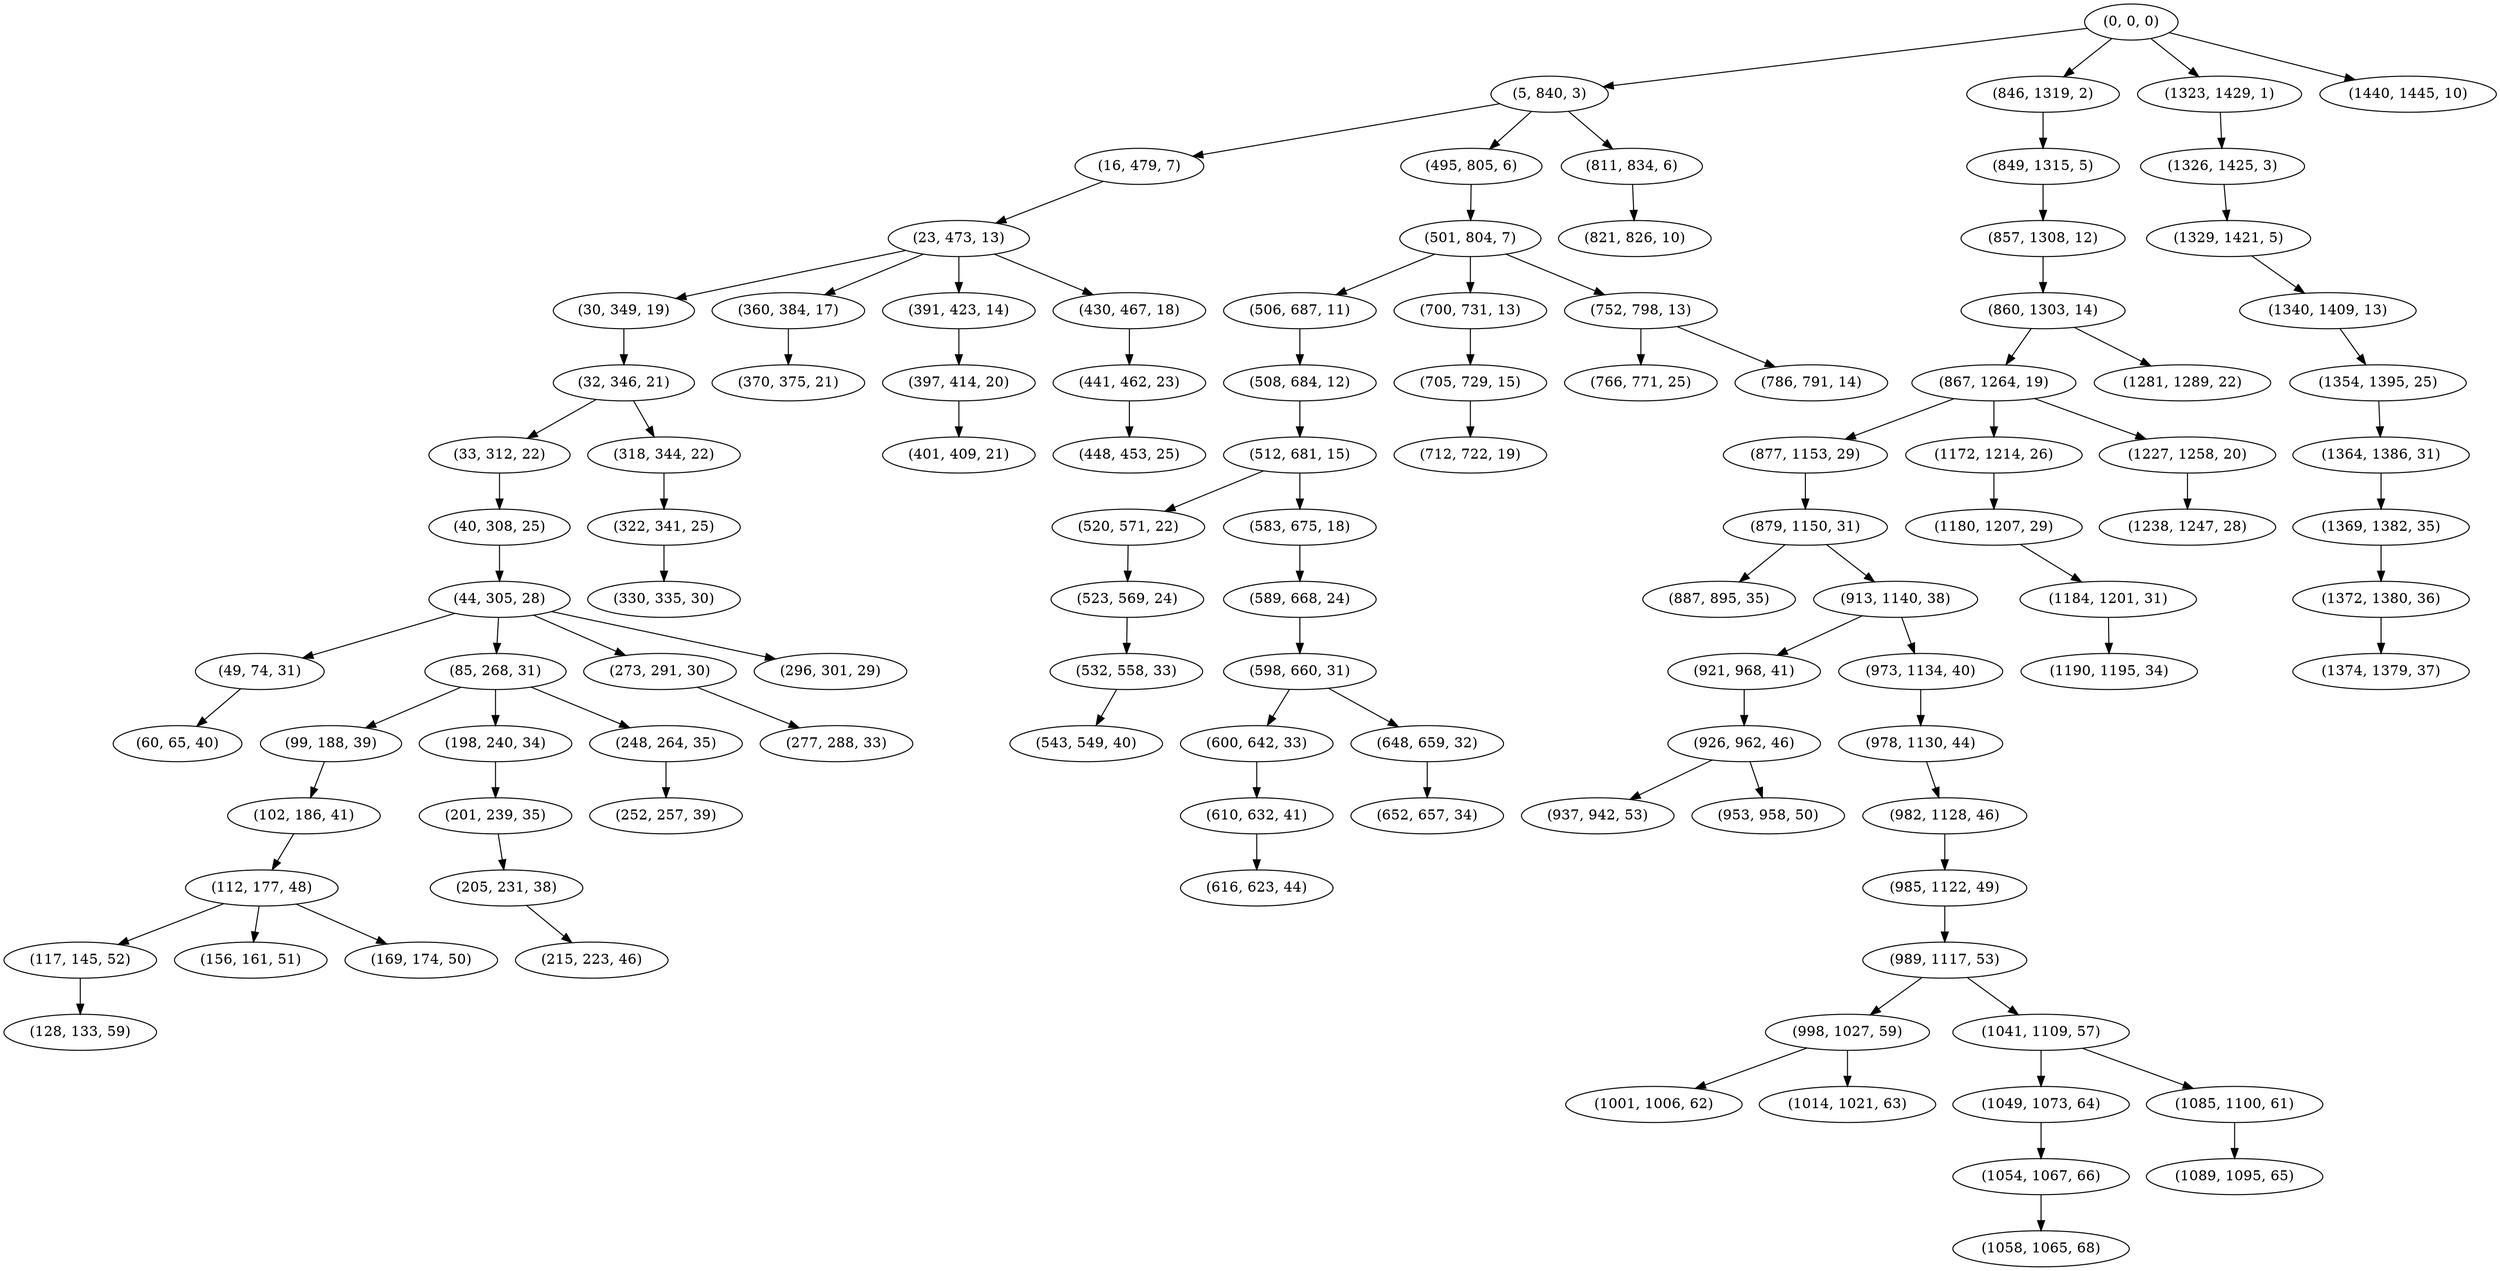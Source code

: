 digraph tree {
    "(0, 0, 0)";
    "(5, 840, 3)";
    "(16, 479, 7)";
    "(23, 473, 13)";
    "(30, 349, 19)";
    "(32, 346, 21)";
    "(33, 312, 22)";
    "(40, 308, 25)";
    "(44, 305, 28)";
    "(49, 74, 31)";
    "(60, 65, 40)";
    "(85, 268, 31)";
    "(99, 188, 39)";
    "(102, 186, 41)";
    "(112, 177, 48)";
    "(117, 145, 52)";
    "(128, 133, 59)";
    "(156, 161, 51)";
    "(169, 174, 50)";
    "(198, 240, 34)";
    "(201, 239, 35)";
    "(205, 231, 38)";
    "(215, 223, 46)";
    "(248, 264, 35)";
    "(252, 257, 39)";
    "(273, 291, 30)";
    "(277, 288, 33)";
    "(296, 301, 29)";
    "(318, 344, 22)";
    "(322, 341, 25)";
    "(330, 335, 30)";
    "(360, 384, 17)";
    "(370, 375, 21)";
    "(391, 423, 14)";
    "(397, 414, 20)";
    "(401, 409, 21)";
    "(430, 467, 18)";
    "(441, 462, 23)";
    "(448, 453, 25)";
    "(495, 805, 6)";
    "(501, 804, 7)";
    "(506, 687, 11)";
    "(508, 684, 12)";
    "(512, 681, 15)";
    "(520, 571, 22)";
    "(523, 569, 24)";
    "(532, 558, 33)";
    "(543, 549, 40)";
    "(583, 675, 18)";
    "(589, 668, 24)";
    "(598, 660, 31)";
    "(600, 642, 33)";
    "(610, 632, 41)";
    "(616, 623, 44)";
    "(648, 659, 32)";
    "(652, 657, 34)";
    "(700, 731, 13)";
    "(705, 729, 15)";
    "(712, 722, 19)";
    "(752, 798, 13)";
    "(766, 771, 25)";
    "(786, 791, 14)";
    "(811, 834, 6)";
    "(821, 826, 10)";
    "(846, 1319, 2)";
    "(849, 1315, 5)";
    "(857, 1308, 12)";
    "(860, 1303, 14)";
    "(867, 1264, 19)";
    "(877, 1153, 29)";
    "(879, 1150, 31)";
    "(887, 895, 35)";
    "(913, 1140, 38)";
    "(921, 968, 41)";
    "(926, 962, 46)";
    "(937, 942, 53)";
    "(953, 958, 50)";
    "(973, 1134, 40)";
    "(978, 1130, 44)";
    "(982, 1128, 46)";
    "(985, 1122, 49)";
    "(989, 1117, 53)";
    "(998, 1027, 59)";
    "(1001, 1006, 62)";
    "(1014, 1021, 63)";
    "(1041, 1109, 57)";
    "(1049, 1073, 64)";
    "(1054, 1067, 66)";
    "(1058, 1065, 68)";
    "(1085, 1100, 61)";
    "(1089, 1095, 65)";
    "(1172, 1214, 26)";
    "(1180, 1207, 29)";
    "(1184, 1201, 31)";
    "(1190, 1195, 34)";
    "(1227, 1258, 20)";
    "(1238, 1247, 28)";
    "(1281, 1289, 22)";
    "(1323, 1429, 1)";
    "(1326, 1425, 3)";
    "(1329, 1421, 5)";
    "(1340, 1409, 13)";
    "(1354, 1395, 25)";
    "(1364, 1386, 31)";
    "(1369, 1382, 35)";
    "(1372, 1380, 36)";
    "(1374, 1379, 37)";
    "(1440, 1445, 10)";
    "(0, 0, 0)" -> "(5, 840, 3)";
    "(0, 0, 0)" -> "(846, 1319, 2)";
    "(0, 0, 0)" -> "(1323, 1429, 1)";
    "(0, 0, 0)" -> "(1440, 1445, 10)";
    "(5, 840, 3)" -> "(16, 479, 7)";
    "(5, 840, 3)" -> "(495, 805, 6)";
    "(5, 840, 3)" -> "(811, 834, 6)";
    "(16, 479, 7)" -> "(23, 473, 13)";
    "(23, 473, 13)" -> "(30, 349, 19)";
    "(23, 473, 13)" -> "(360, 384, 17)";
    "(23, 473, 13)" -> "(391, 423, 14)";
    "(23, 473, 13)" -> "(430, 467, 18)";
    "(30, 349, 19)" -> "(32, 346, 21)";
    "(32, 346, 21)" -> "(33, 312, 22)";
    "(32, 346, 21)" -> "(318, 344, 22)";
    "(33, 312, 22)" -> "(40, 308, 25)";
    "(40, 308, 25)" -> "(44, 305, 28)";
    "(44, 305, 28)" -> "(49, 74, 31)";
    "(44, 305, 28)" -> "(85, 268, 31)";
    "(44, 305, 28)" -> "(273, 291, 30)";
    "(44, 305, 28)" -> "(296, 301, 29)";
    "(49, 74, 31)" -> "(60, 65, 40)";
    "(85, 268, 31)" -> "(99, 188, 39)";
    "(85, 268, 31)" -> "(198, 240, 34)";
    "(85, 268, 31)" -> "(248, 264, 35)";
    "(99, 188, 39)" -> "(102, 186, 41)";
    "(102, 186, 41)" -> "(112, 177, 48)";
    "(112, 177, 48)" -> "(117, 145, 52)";
    "(112, 177, 48)" -> "(156, 161, 51)";
    "(112, 177, 48)" -> "(169, 174, 50)";
    "(117, 145, 52)" -> "(128, 133, 59)";
    "(198, 240, 34)" -> "(201, 239, 35)";
    "(201, 239, 35)" -> "(205, 231, 38)";
    "(205, 231, 38)" -> "(215, 223, 46)";
    "(248, 264, 35)" -> "(252, 257, 39)";
    "(273, 291, 30)" -> "(277, 288, 33)";
    "(318, 344, 22)" -> "(322, 341, 25)";
    "(322, 341, 25)" -> "(330, 335, 30)";
    "(360, 384, 17)" -> "(370, 375, 21)";
    "(391, 423, 14)" -> "(397, 414, 20)";
    "(397, 414, 20)" -> "(401, 409, 21)";
    "(430, 467, 18)" -> "(441, 462, 23)";
    "(441, 462, 23)" -> "(448, 453, 25)";
    "(495, 805, 6)" -> "(501, 804, 7)";
    "(501, 804, 7)" -> "(506, 687, 11)";
    "(501, 804, 7)" -> "(700, 731, 13)";
    "(501, 804, 7)" -> "(752, 798, 13)";
    "(506, 687, 11)" -> "(508, 684, 12)";
    "(508, 684, 12)" -> "(512, 681, 15)";
    "(512, 681, 15)" -> "(520, 571, 22)";
    "(512, 681, 15)" -> "(583, 675, 18)";
    "(520, 571, 22)" -> "(523, 569, 24)";
    "(523, 569, 24)" -> "(532, 558, 33)";
    "(532, 558, 33)" -> "(543, 549, 40)";
    "(583, 675, 18)" -> "(589, 668, 24)";
    "(589, 668, 24)" -> "(598, 660, 31)";
    "(598, 660, 31)" -> "(600, 642, 33)";
    "(598, 660, 31)" -> "(648, 659, 32)";
    "(600, 642, 33)" -> "(610, 632, 41)";
    "(610, 632, 41)" -> "(616, 623, 44)";
    "(648, 659, 32)" -> "(652, 657, 34)";
    "(700, 731, 13)" -> "(705, 729, 15)";
    "(705, 729, 15)" -> "(712, 722, 19)";
    "(752, 798, 13)" -> "(766, 771, 25)";
    "(752, 798, 13)" -> "(786, 791, 14)";
    "(811, 834, 6)" -> "(821, 826, 10)";
    "(846, 1319, 2)" -> "(849, 1315, 5)";
    "(849, 1315, 5)" -> "(857, 1308, 12)";
    "(857, 1308, 12)" -> "(860, 1303, 14)";
    "(860, 1303, 14)" -> "(867, 1264, 19)";
    "(860, 1303, 14)" -> "(1281, 1289, 22)";
    "(867, 1264, 19)" -> "(877, 1153, 29)";
    "(867, 1264, 19)" -> "(1172, 1214, 26)";
    "(867, 1264, 19)" -> "(1227, 1258, 20)";
    "(877, 1153, 29)" -> "(879, 1150, 31)";
    "(879, 1150, 31)" -> "(887, 895, 35)";
    "(879, 1150, 31)" -> "(913, 1140, 38)";
    "(913, 1140, 38)" -> "(921, 968, 41)";
    "(913, 1140, 38)" -> "(973, 1134, 40)";
    "(921, 968, 41)" -> "(926, 962, 46)";
    "(926, 962, 46)" -> "(937, 942, 53)";
    "(926, 962, 46)" -> "(953, 958, 50)";
    "(973, 1134, 40)" -> "(978, 1130, 44)";
    "(978, 1130, 44)" -> "(982, 1128, 46)";
    "(982, 1128, 46)" -> "(985, 1122, 49)";
    "(985, 1122, 49)" -> "(989, 1117, 53)";
    "(989, 1117, 53)" -> "(998, 1027, 59)";
    "(989, 1117, 53)" -> "(1041, 1109, 57)";
    "(998, 1027, 59)" -> "(1001, 1006, 62)";
    "(998, 1027, 59)" -> "(1014, 1021, 63)";
    "(1041, 1109, 57)" -> "(1049, 1073, 64)";
    "(1041, 1109, 57)" -> "(1085, 1100, 61)";
    "(1049, 1073, 64)" -> "(1054, 1067, 66)";
    "(1054, 1067, 66)" -> "(1058, 1065, 68)";
    "(1085, 1100, 61)" -> "(1089, 1095, 65)";
    "(1172, 1214, 26)" -> "(1180, 1207, 29)";
    "(1180, 1207, 29)" -> "(1184, 1201, 31)";
    "(1184, 1201, 31)" -> "(1190, 1195, 34)";
    "(1227, 1258, 20)" -> "(1238, 1247, 28)";
    "(1323, 1429, 1)" -> "(1326, 1425, 3)";
    "(1326, 1425, 3)" -> "(1329, 1421, 5)";
    "(1329, 1421, 5)" -> "(1340, 1409, 13)";
    "(1340, 1409, 13)" -> "(1354, 1395, 25)";
    "(1354, 1395, 25)" -> "(1364, 1386, 31)";
    "(1364, 1386, 31)" -> "(1369, 1382, 35)";
    "(1369, 1382, 35)" -> "(1372, 1380, 36)";
    "(1372, 1380, 36)" -> "(1374, 1379, 37)";
}
